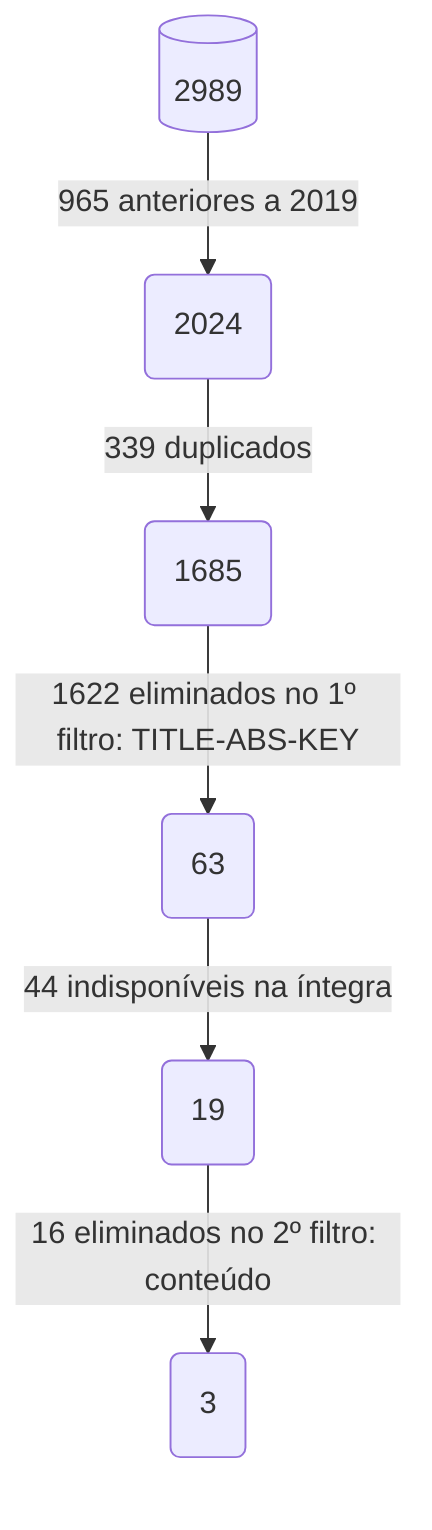 flowchart TD
    A[(2989)] -->|965 anteriores a 2019| B(2024)
    B --> |339 duplicados| C(1685)
    C --> |1622 eliminados no 1º filtro: TITLE-ABS-KEY| D(63)
    D --> |44 indisponíveis na íntegra| E(19)
    E --> |16 eliminados no 2º filtro: conteúdo| F(3)